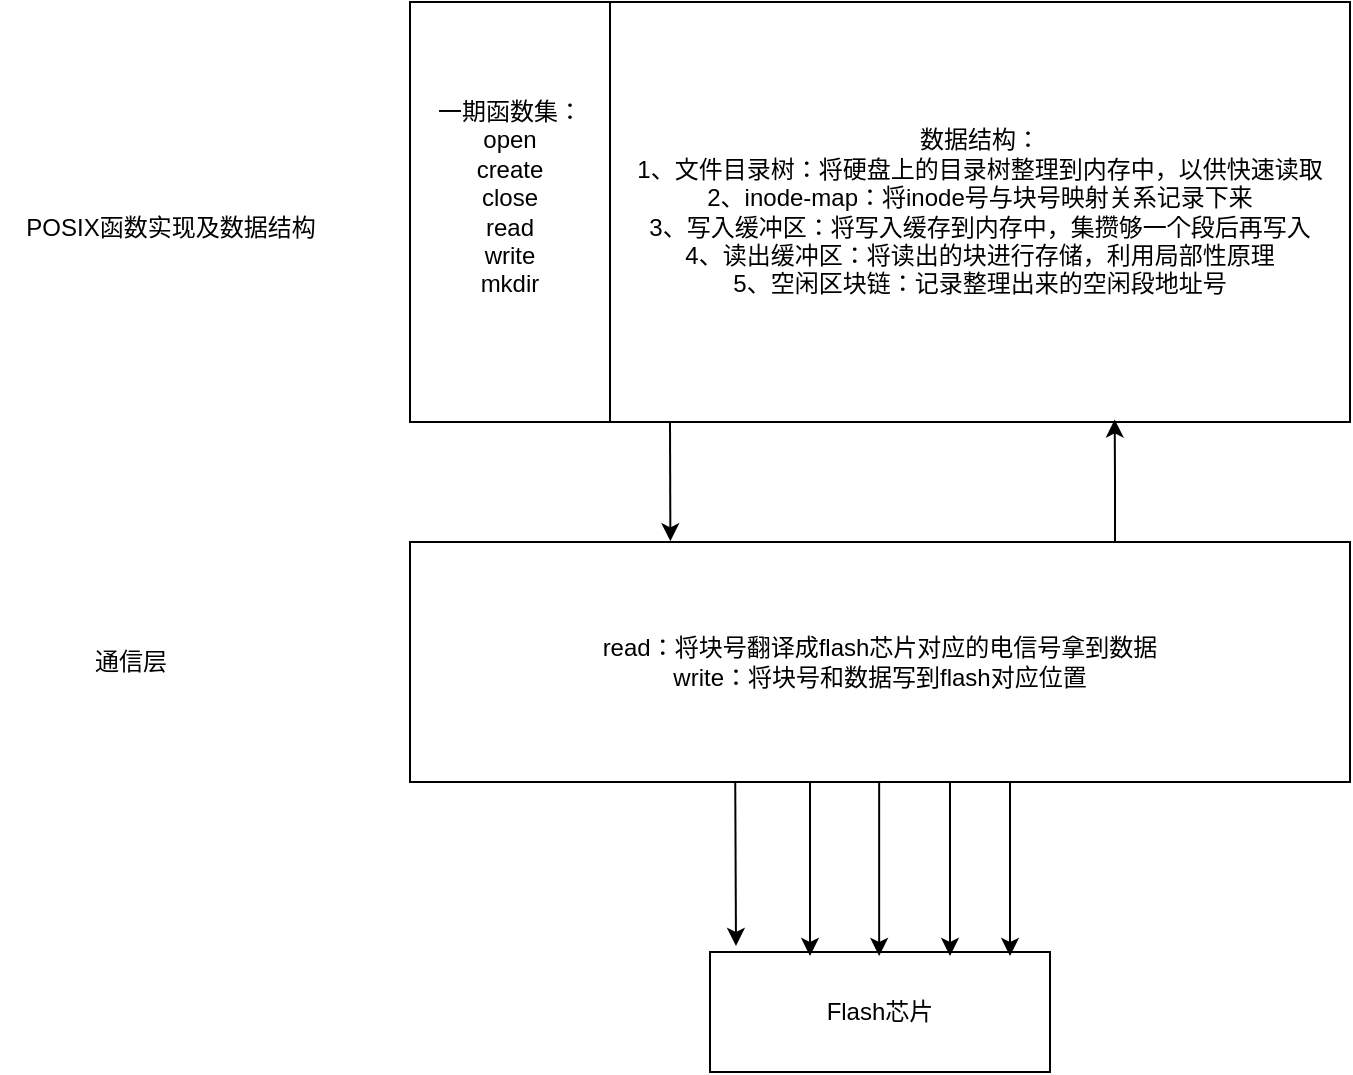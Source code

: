 <mxfile version="24.0.5" type="github">
  <diagram name="第 1 页" id="Q-Ag9m_etdxxbcrkzomp">
    <mxGraphModel dx="820" dy="623" grid="1" gridSize="10" guides="1" tooltips="1" connect="1" arrows="1" fold="1" page="1" pageScale="1" pageWidth="827" pageHeight="1169" math="0" shadow="0">
      <root>
        <mxCell id="0" />
        <mxCell id="1" parent="0" />
        <mxCell id="BjoLQJ9FOb16xbEdaIAv-1" value="&lt;div&gt;一期函数集：&lt;/div&gt;open&lt;div&gt;create&lt;/div&gt;&lt;div&gt;close&lt;br&gt;&lt;div&gt;read&lt;/div&gt;&lt;div&gt;write&lt;/div&gt;&lt;div&gt;mkdir&lt;/div&gt;&lt;div&gt;&lt;br&gt;&lt;/div&gt;&lt;/div&gt;" style="rounded=0;whiteSpace=wrap;html=1;" vertex="1" parent="1">
          <mxGeometry x="220" y="110" width="100" height="210" as="geometry" />
        </mxCell>
        <mxCell id="BjoLQJ9FOb16xbEdaIAv-2" value="POSIX函数实现及数据结构" style="text;html=1;align=center;verticalAlign=middle;resizable=0;points=[];autosize=1;strokeColor=none;fillColor=none;" vertex="1" parent="1">
          <mxGeometry x="15" y="208" width="170" height="30" as="geometry" />
        </mxCell>
        <mxCell id="BjoLQJ9FOb16xbEdaIAv-3" value="数据结构：&lt;div&gt;1、文件目录树：将硬盘上的目录树整理到内存中，以供快速读取&lt;/div&gt;&lt;div&gt;2、inode-map：将inode号与块号映射关系记录下来&lt;/div&gt;&lt;div&gt;3、写入缓冲区：将写入缓存到内存中，集攒够一个段后再写入&lt;/div&gt;&lt;div&gt;4、读出缓冲区：将读出的块进行存储，利用局部性原理&lt;/div&gt;&lt;div&gt;5、空闲区块链：记录整理出来的空闲段地址号&lt;/div&gt;" style="rounded=0;whiteSpace=wrap;html=1;" vertex="1" parent="1">
          <mxGeometry x="320" y="110" width="370" height="210" as="geometry" />
        </mxCell>
        <mxCell id="BjoLQJ9FOb16xbEdaIAv-4" value="read：将块号翻译成flash芯片对应的电信号拿到数据&lt;div&gt;write：将块号和数据写到flash对应位置&lt;/div&gt;" style="rounded=0;whiteSpace=wrap;html=1;" vertex="1" parent="1">
          <mxGeometry x="220" y="380" width="470" height="120" as="geometry" />
        </mxCell>
        <mxCell id="BjoLQJ9FOb16xbEdaIAv-7" value="" style="endArrow=classic;html=1;rounded=0;entryX=0.277;entryY=-0.003;entryDx=0;entryDy=0;entryPerimeter=0;" edge="1" parent="1" target="BjoLQJ9FOb16xbEdaIAv-4">
          <mxGeometry width="50" height="50" relative="1" as="geometry">
            <mxPoint x="350" y="320" as="sourcePoint" />
            <mxPoint x="400" y="270" as="targetPoint" />
          </mxGeometry>
        </mxCell>
        <mxCell id="BjoLQJ9FOb16xbEdaIAv-9" style="edgeStyle=orthogonalEdgeStyle;rounded=0;orthogonalLoop=1;jettySize=auto;html=1;exitX=0.75;exitY=0;exitDx=0;exitDy=0;entryX=0.682;entryY=0.994;entryDx=0;entryDy=0;entryPerimeter=0;" edge="1" parent="1" source="BjoLQJ9FOb16xbEdaIAv-4" target="BjoLQJ9FOb16xbEdaIAv-3">
          <mxGeometry relative="1" as="geometry" />
        </mxCell>
        <mxCell id="BjoLQJ9FOb16xbEdaIAv-10" value="通信层" style="text;html=1;align=center;verticalAlign=middle;resizable=0;points=[];autosize=1;strokeColor=none;fillColor=none;" vertex="1" parent="1">
          <mxGeometry x="50" y="425" width="60" height="30" as="geometry" />
        </mxCell>
        <mxCell id="BjoLQJ9FOb16xbEdaIAv-11" value="Flash芯片" style="rounded=0;whiteSpace=wrap;html=1;" vertex="1" parent="1">
          <mxGeometry x="370" y="585" width="170" height="60" as="geometry" />
        </mxCell>
        <mxCell id="BjoLQJ9FOb16xbEdaIAv-12" value="" style="endArrow=classic;html=1;rounded=0;exitX=0.346;exitY=1.01;exitDx=0;exitDy=0;exitPerimeter=0;" edge="1" parent="1">
          <mxGeometry width="50" height="50" relative="1" as="geometry">
            <mxPoint x="382.62" y="500.0" as="sourcePoint" />
            <mxPoint x="383" y="582" as="targetPoint" />
          </mxGeometry>
        </mxCell>
        <mxCell id="BjoLQJ9FOb16xbEdaIAv-13" value="" style="endArrow=classic;html=1;rounded=0;exitX=0.346;exitY=1.01;exitDx=0;exitDy=0;exitPerimeter=0;entryX=0.074;entryY=-0.036;entryDx=0;entryDy=0;entryPerimeter=0;" edge="1" parent="1">
          <mxGeometry width="50" height="50" relative="1" as="geometry">
            <mxPoint x="420" y="500" as="sourcePoint" />
            <mxPoint x="420" y="587" as="targetPoint" />
          </mxGeometry>
        </mxCell>
        <mxCell id="BjoLQJ9FOb16xbEdaIAv-14" value="" style="endArrow=classic;html=1;rounded=0;exitX=0.346;exitY=1.01;exitDx=0;exitDy=0;exitPerimeter=0;entryX=0.074;entryY=-0.036;entryDx=0;entryDy=0;entryPerimeter=0;" edge="1" parent="1">
          <mxGeometry width="50" height="50" relative="1" as="geometry">
            <mxPoint x="454.58" y="500" as="sourcePoint" />
            <mxPoint x="454.58" y="587" as="targetPoint" />
          </mxGeometry>
        </mxCell>
        <mxCell id="BjoLQJ9FOb16xbEdaIAv-15" value="" style="endArrow=classic;html=1;rounded=0;exitX=0.346;exitY=1.01;exitDx=0;exitDy=0;exitPerimeter=0;entryX=0.074;entryY=-0.036;entryDx=0;entryDy=0;entryPerimeter=0;" edge="1" parent="1">
          <mxGeometry width="50" height="50" relative="1" as="geometry">
            <mxPoint x="490" y="500" as="sourcePoint" />
            <mxPoint x="490" y="587" as="targetPoint" />
          </mxGeometry>
        </mxCell>
        <mxCell id="BjoLQJ9FOb16xbEdaIAv-16" value="" style="endArrow=classic;html=1;rounded=0;exitX=0.346;exitY=1.01;exitDx=0;exitDy=0;exitPerimeter=0;entryX=0.074;entryY=-0.036;entryDx=0;entryDy=0;entryPerimeter=0;" edge="1" parent="1">
          <mxGeometry width="50" height="50" relative="1" as="geometry">
            <mxPoint x="520" y="500" as="sourcePoint" />
            <mxPoint x="520" y="587" as="targetPoint" />
          </mxGeometry>
        </mxCell>
      </root>
    </mxGraphModel>
  </diagram>
</mxfile>
